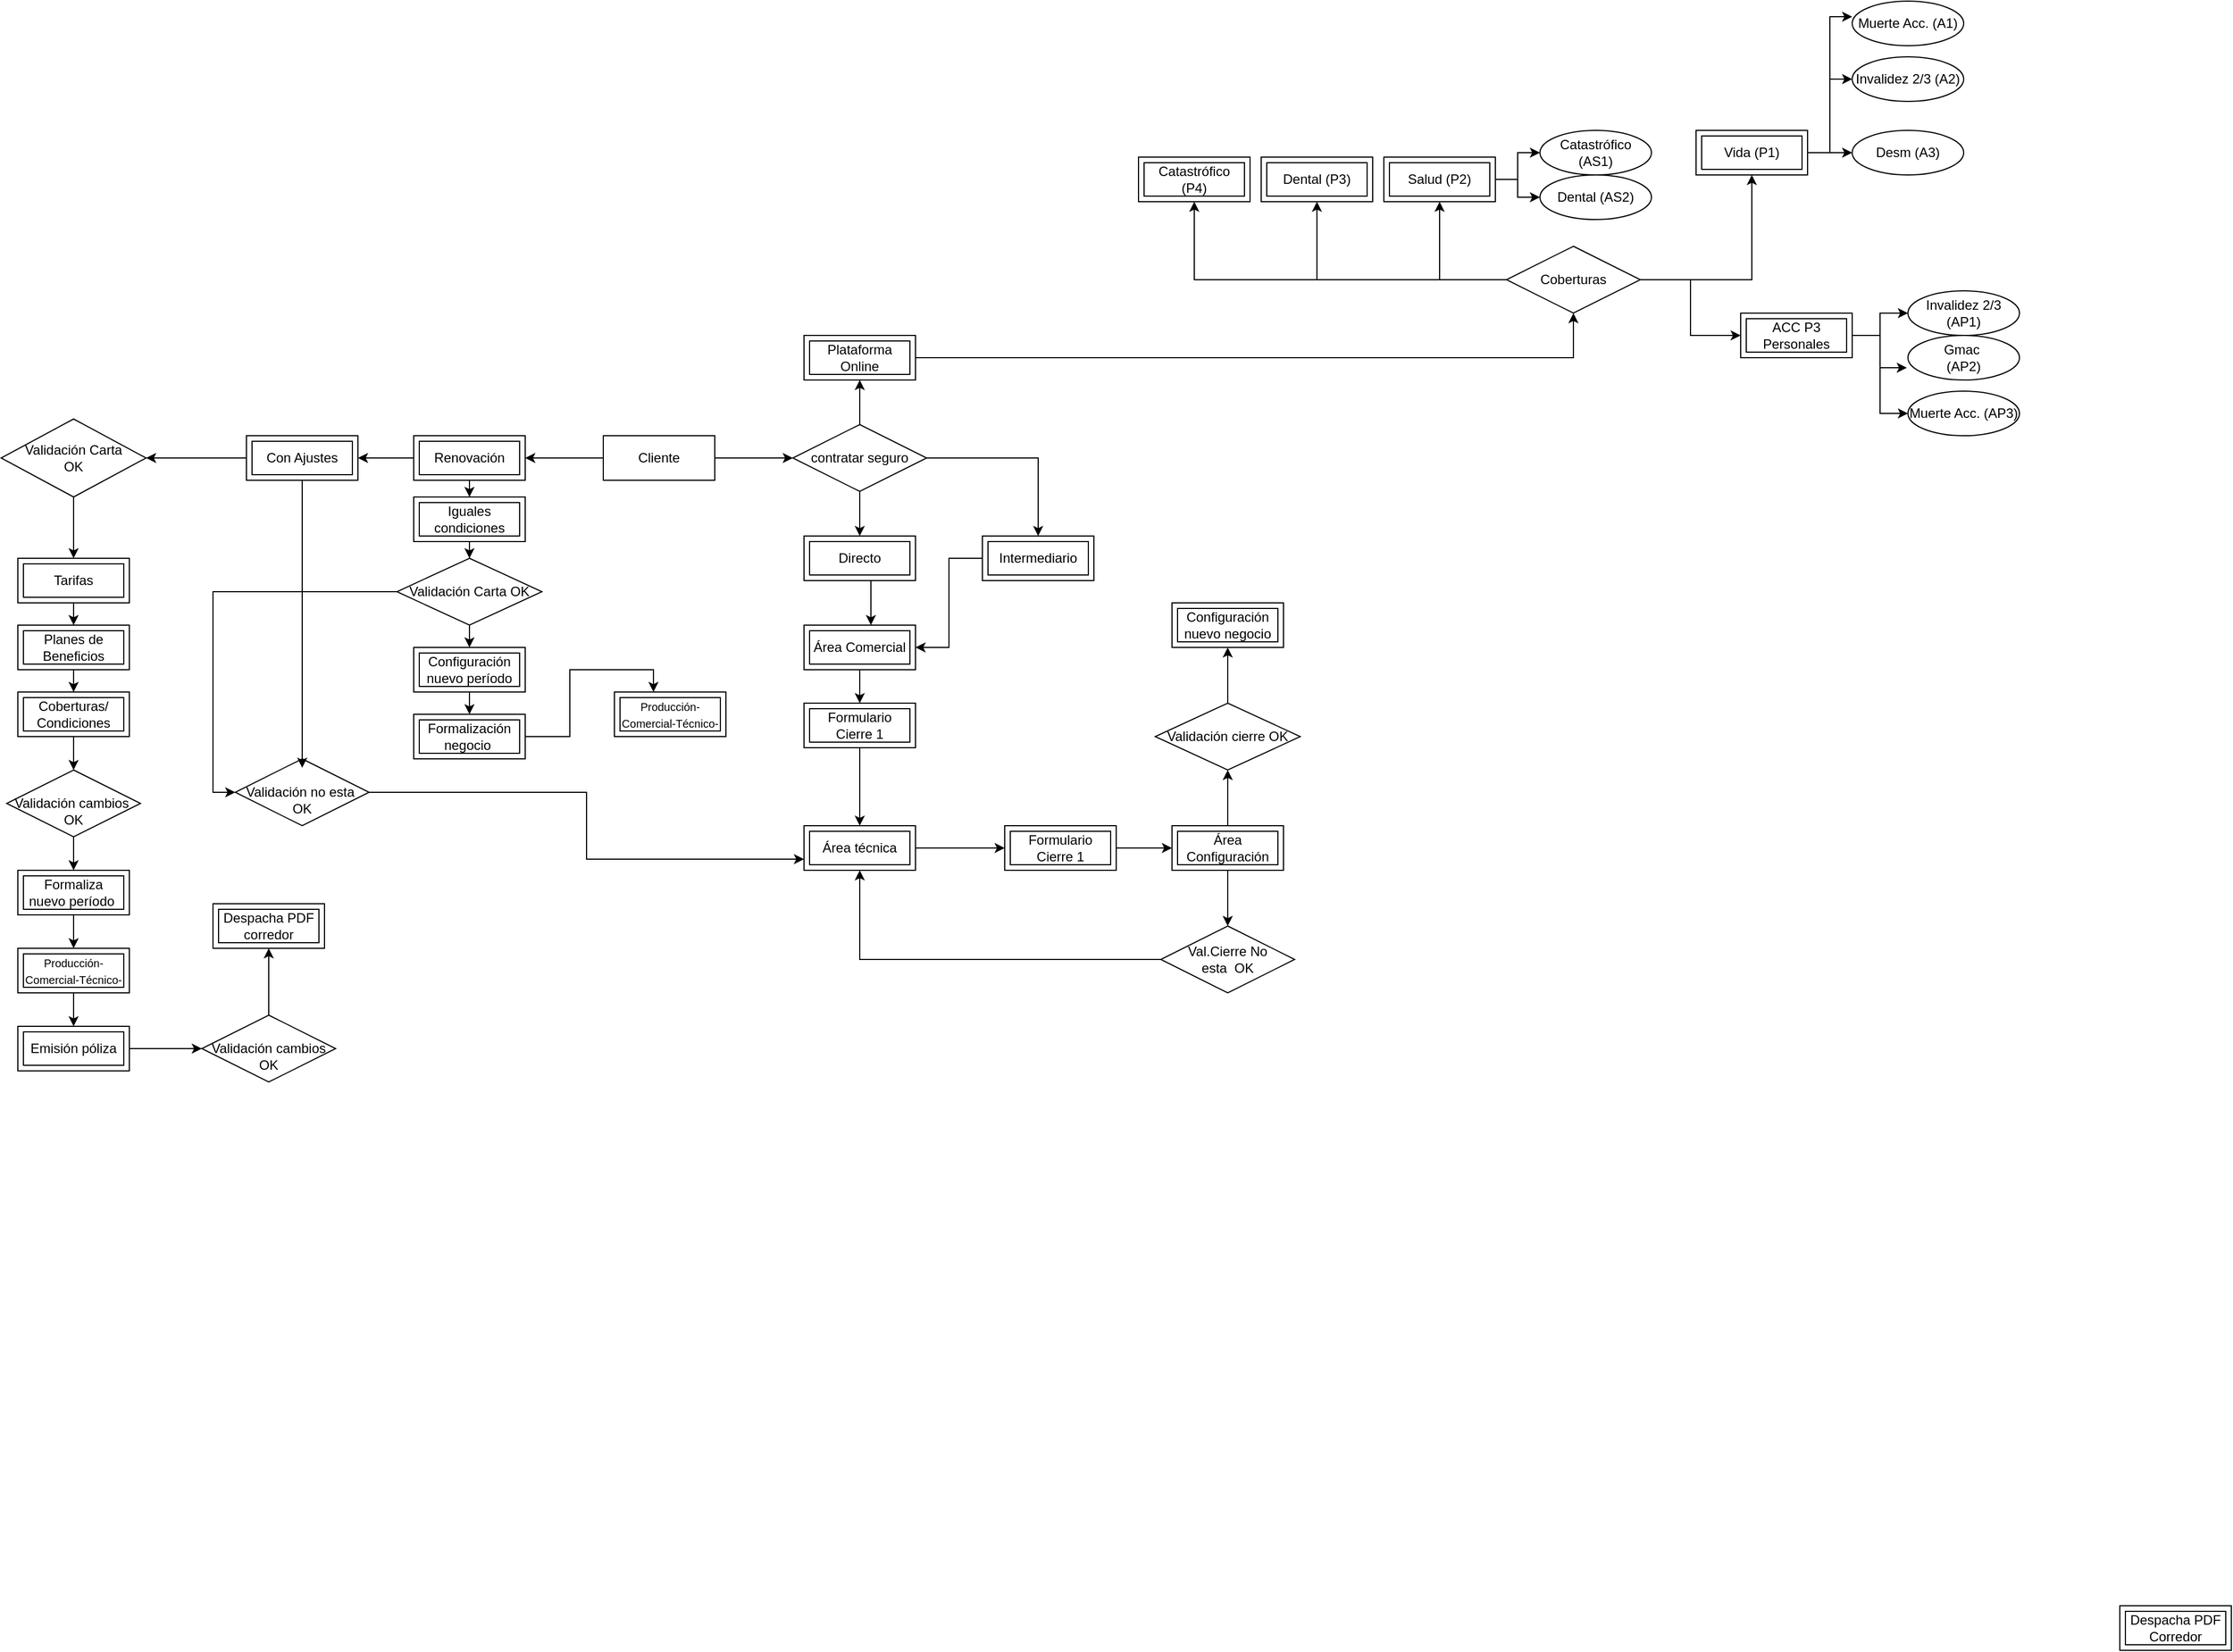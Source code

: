 <mxfile version="26.2.14">
  <diagram name="Página-1" id="cGtZ0ZqcJ2M5ogD-BFSz">
    <mxGraphModel dx="3398" dy="2115" grid="1" gridSize="10" guides="1" tooltips="1" connect="1" arrows="1" fold="1" page="1" pageScale="1" pageWidth="827" pageHeight="1169" math="0" shadow="0">
      <root>
        <mxCell id="0" />
        <mxCell id="1" parent="0" />
        <mxCell id="OujCXUVkTaEfRvT8h6zp-46" value="" style="edgeStyle=orthogonalEdgeStyle;rounded=0;orthogonalLoop=1;jettySize=auto;html=1;" edge="1" parent="1" source="OujCXUVkTaEfRvT8h6zp-2" target="OujCXUVkTaEfRvT8h6zp-42">
          <mxGeometry relative="1" as="geometry" />
        </mxCell>
        <mxCell id="OujCXUVkTaEfRvT8h6zp-120" value="" style="edgeStyle=orthogonalEdgeStyle;rounded=0;orthogonalLoop=1;jettySize=auto;html=1;" edge="1" parent="1" source="OujCXUVkTaEfRvT8h6zp-2" target="OujCXUVkTaEfRvT8h6zp-19">
          <mxGeometry relative="1" as="geometry" />
        </mxCell>
        <mxCell id="OujCXUVkTaEfRvT8h6zp-2" value="&lt;font style=&quot;vertical-align: inherit;&quot;&gt;&lt;font style=&quot;vertical-align: inherit;&quot;&gt;Cliente&lt;/font&gt;&lt;/font&gt;" style="whiteSpace=wrap;html=1;align=center;" vertex="1" parent="1">
          <mxGeometry x="-370" y="-370" width="100" height="40" as="geometry" />
        </mxCell>
        <mxCell id="OujCXUVkTaEfRvT8h6zp-4" value="&lt;font style=&quot;vertical-align: inherit;&quot;&gt;&lt;font style=&quot;vertical-align: inherit;&quot;&gt;Dental (P3)&lt;/font&gt;&lt;/font&gt;" style="shape=ext;margin=3;double=1;whiteSpace=wrap;html=1;align=center;" vertex="1" parent="1">
          <mxGeometry x="220" y="-620" width="100" height="40" as="geometry" />
        </mxCell>
        <mxCell id="OujCXUVkTaEfRvT8h6zp-5" value="Vida (P1)" style="shape=ext;margin=3;double=1;whiteSpace=wrap;html=1;align=center;" vertex="1" parent="1">
          <mxGeometry x="610" y="-644" width="100" height="40" as="geometry" />
        </mxCell>
        <mxCell id="OujCXUVkTaEfRvT8h6zp-6" value="Catastrófico (P4)" style="shape=ext;margin=3;double=1;whiteSpace=wrap;html=1;align=center;" vertex="1" parent="1">
          <mxGeometry x="110" y="-620" width="100" height="40" as="geometry" />
        </mxCell>
        <mxCell id="OujCXUVkTaEfRvT8h6zp-78" value="" style="edgeStyle=orthogonalEdgeStyle;rounded=0;orthogonalLoop=1;jettySize=auto;html=1;" edge="1" parent="1" source="OujCXUVkTaEfRvT8h6zp-7" target="OujCXUVkTaEfRvT8h6zp-67">
          <mxGeometry relative="1" as="geometry" />
        </mxCell>
        <mxCell id="OujCXUVkTaEfRvT8h6zp-79" style="edgeStyle=orthogonalEdgeStyle;rounded=0;orthogonalLoop=1;jettySize=auto;html=1;entryX=0;entryY=0.5;entryDx=0;entryDy=0;" edge="1" parent="1" source="OujCXUVkTaEfRvT8h6zp-7" target="OujCXUVkTaEfRvT8h6zp-68">
          <mxGeometry relative="1" as="geometry" />
        </mxCell>
        <mxCell id="OujCXUVkTaEfRvT8h6zp-7" value="&lt;font style=&quot;vertical-align: inherit;&quot;&gt;&lt;font style=&quot;vertical-align: inherit;&quot;&gt;Salud (P2)&lt;/font&gt;&lt;/font&gt;" style="shape=ext;margin=3;double=1;whiteSpace=wrap;html=1;align=center;" vertex="1" parent="1">
          <mxGeometry x="330" y="-620" width="100" height="40" as="geometry" />
        </mxCell>
        <mxCell id="OujCXUVkTaEfRvT8h6zp-107" style="edgeStyle=orthogonalEdgeStyle;rounded=0;orthogonalLoop=1;jettySize=auto;html=1;entryX=0;entryY=0.5;entryDx=0;entryDy=0;" edge="1" parent="1" source="OujCXUVkTaEfRvT8h6zp-12" target="OujCXUVkTaEfRvT8h6zp-66">
          <mxGeometry relative="1" as="geometry" />
        </mxCell>
        <mxCell id="OujCXUVkTaEfRvT8h6zp-108" style="edgeStyle=orthogonalEdgeStyle;rounded=0;orthogonalLoop=1;jettySize=auto;html=1;entryX=0;entryY=0.5;entryDx=0;entryDy=0;" edge="1" parent="1" source="OujCXUVkTaEfRvT8h6zp-12" target="OujCXUVkTaEfRvT8h6zp-64">
          <mxGeometry relative="1" as="geometry" />
        </mxCell>
        <mxCell id="OujCXUVkTaEfRvT8h6zp-12" value="ACC P3 Personales" style="shape=ext;margin=3;double=1;whiteSpace=wrap;html=1;align=center;" vertex="1" parent="1">
          <mxGeometry x="650" y="-480" width="100" height="40" as="geometry" />
        </mxCell>
        <mxCell id="OujCXUVkTaEfRvT8h6zp-121" value="" style="edgeStyle=orthogonalEdgeStyle;rounded=0;orthogonalLoop=1;jettySize=auto;html=1;" edge="1" parent="1" source="OujCXUVkTaEfRvT8h6zp-19" target="OujCXUVkTaEfRvT8h6zp-23">
          <mxGeometry relative="1" as="geometry" />
        </mxCell>
        <mxCell id="OujCXUVkTaEfRvT8h6zp-122" value="" style="edgeStyle=orthogonalEdgeStyle;rounded=0;orthogonalLoop=1;jettySize=auto;html=1;" edge="1" parent="1" source="OujCXUVkTaEfRvT8h6zp-19" target="OujCXUVkTaEfRvT8h6zp-24">
          <mxGeometry relative="1" as="geometry" />
        </mxCell>
        <mxCell id="OujCXUVkTaEfRvT8h6zp-19" value="Renovación" style="shape=ext;margin=3;double=1;whiteSpace=wrap;html=1;align=center;" vertex="1" parent="1">
          <mxGeometry x="-540" y="-370" width="100" height="40" as="geometry" />
        </mxCell>
        <mxCell id="OujCXUVkTaEfRvT8h6zp-125" value="" style="edgeStyle=orthogonalEdgeStyle;rounded=0;orthogonalLoop=1;jettySize=auto;html=1;" edge="1" parent="1" source="OujCXUVkTaEfRvT8h6zp-23" target="OujCXUVkTaEfRvT8h6zp-123">
          <mxGeometry relative="1" as="geometry" />
        </mxCell>
        <mxCell id="OujCXUVkTaEfRvT8h6zp-23" value="Iguales condiciones" style="shape=ext;margin=3;double=1;whiteSpace=wrap;html=1;align=center;" vertex="1" parent="1">
          <mxGeometry x="-540" y="-315" width="100" height="40" as="geometry" />
        </mxCell>
        <mxCell id="OujCXUVkTaEfRvT8h6zp-128" value="" style="edgeStyle=orthogonalEdgeStyle;rounded=0;orthogonalLoop=1;jettySize=auto;html=1;" edge="1" parent="1" source="OujCXUVkTaEfRvT8h6zp-24" target="OujCXUVkTaEfRvT8h6zp-124">
          <mxGeometry relative="1" as="geometry" />
        </mxCell>
        <mxCell id="OujCXUVkTaEfRvT8h6zp-24" value="Con Ajustes" style="shape=ext;margin=3;double=1;whiteSpace=wrap;html=1;align=center;" vertex="1" parent="1">
          <mxGeometry x="-690" y="-370" width="100" height="40" as="geometry" />
        </mxCell>
        <mxCell id="OujCXUVkTaEfRvT8h6zp-160" value="" style="edgeStyle=orthogonalEdgeStyle;rounded=0;orthogonalLoop=1;jettySize=auto;html=1;" edge="1" parent="1" source="OujCXUVkTaEfRvT8h6zp-25" target="OujCXUVkTaEfRvT8h6zp-154">
          <mxGeometry relative="1" as="geometry" />
        </mxCell>
        <mxCell id="OujCXUVkTaEfRvT8h6zp-25" value="Coberturas/&lt;div&gt;Condiciones&lt;/div&gt;" style="shape=ext;margin=3;double=1;whiteSpace=wrap;html=1;align=center;" vertex="1" parent="1">
          <mxGeometry x="-895" y="-140" width="100" height="40" as="geometry" />
        </mxCell>
        <mxCell id="OujCXUVkTaEfRvT8h6zp-132" value="" style="edgeStyle=orthogonalEdgeStyle;rounded=0;orthogonalLoop=1;jettySize=auto;html=1;" edge="1" parent="1" source="OujCXUVkTaEfRvT8h6zp-26" target="OujCXUVkTaEfRvT8h6zp-25">
          <mxGeometry relative="1" as="geometry" />
        </mxCell>
        <mxCell id="OujCXUVkTaEfRvT8h6zp-26" value="Planes de Beneficios" style="shape=ext;margin=3;double=1;whiteSpace=wrap;html=1;align=center;" vertex="1" parent="1">
          <mxGeometry x="-895" y="-200" width="100" height="40" as="geometry" />
        </mxCell>
        <mxCell id="OujCXUVkTaEfRvT8h6zp-130" value="" style="edgeStyle=orthogonalEdgeStyle;rounded=0;orthogonalLoop=1;jettySize=auto;html=1;" edge="1" parent="1" source="OujCXUVkTaEfRvT8h6zp-27" target="OujCXUVkTaEfRvT8h6zp-26">
          <mxGeometry relative="1" as="geometry" />
        </mxCell>
        <mxCell id="OujCXUVkTaEfRvT8h6zp-27" value="Tarifas" style="shape=ext;margin=3;double=1;whiteSpace=wrap;html=1;align=center;" vertex="1" parent="1">
          <mxGeometry x="-895" y="-260" width="100" height="40" as="geometry" />
        </mxCell>
        <mxCell id="OujCXUVkTaEfRvT8h6zp-158" value="" style="edgeStyle=orthogonalEdgeStyle;rounded=0;orthogonalLoop=1;jettySize=auto;html=1;" edge="1" parent="1" source="OujCXUVkTaEfRvT8h6zp-28" target="OujCXUVkTaEfRvT8h6zp-157">
          <mxGeometry relative="1" as="geometry" />
        </mxCell>
        <mxCell id="OujCXUVkTaEfRvT8h6zp-28" value="Formaliza nuevo período&amp;nbsp;" style="shape=ext;margin=3;double=1;whiteSpace=wrap;html=1;align=center;" vertex="1" parent="1">
          <mxGeometry x="-895" y="20" width="100" height="40" as="geometry" />
        </mxCell>
        <mxCell id="OujCXUVkTaEfRvT8h6zp-162" value="" style="edgeStyle=orthogonalEdgeStyle;rounded=0;orthogonalLoop=1;jettySize=auto;html=1;" edge="1" parent="1" source="OujCXUVkTaEfRvT8h6zp-30" target="OujCXUVkTaEfRvT8h6zp-34">
          <mxGeometry relative="1" as="geometry" />
        </mxCell>
        <mxCell id="OujCXUVkTaEfRvT8h6zp-30" value="Emisión póliza" style="shape=ext;margin=3;double=1;whiteSpace=wrap;html=1;align=center;" vertex="1" parent="1">
          <mxGeometry x="-895" y="160" width="100" height="40" as="geometry" />
        </mxCell>
        <mxCell id="OujCXUVkTaEfRvT8h6zp-32" value="Despacha PDF Corredor" style="shape=ext;margin=3;double=1;whiteSpace=wrap;html=1;align=center;" vertex="1" parent="1">
          <mxGeometry x="990" y="680" width="100" height="40" as="geometry" />
        </mxCell>
        <mxCell id="OujCXUVkTaEfRvT8h6zp-81" value="" style="edgeStyle=orthogonalEdgeStyle;rounded=0;orthogonalLoop=1;jettySize=auto;html=1;" edge="1" parent="1" source="OujCXUVkTaEfRvT8h6zp-33" target="OujCXUVkTaEfRvT8h6zp-60">
          <mxGeometry relative="1" as="geometry" />
        </mxCell>
        <mxCell id="OujCXUVkTaEfRvT8h6zp-33" value="Formulario Cierre 1" style="shape=ext;margin=3;double=1;whiteSpace=wrap;html=1;align=center;" vertex="1" parent="1">
          <mxGeometry x="-10" y="-20" width="100" height="40" as="geometry" />
        </mxCell>
        <mxCell id="OujCXUVkTaEfRvT8h6zp-163" value="" style="edgeStyle=orthogonalEdgeStyle;rounded=0;orthogonalLoop=1;jettySize=auto;html=1;" edge="1" parent="1" source="OujCXUVkTaEfRvT8h6zp-34" target="OujCXUVkTaEfRvT8h6zp-41">
          <mxGeometry relative="1" as="geometry" />
        </mxCell>
        <mxCell id="OujCXUVkTaEfRvT8h6zp-34" value="&lt;div&gt;&lt;br&gt;&lt;/div&gt;Validación cambios&lt;div&gt;OK&lt;/div&gt;" style="shape=rhombus;perimeter=rhombusPerimeter;whiteSpace=wrap;html=1;align=center;" vertex="1" parent="1">
          <mxGeometry x="-730" y="150" width="120" height="60" as="geometry" />
        </mxCell>
        <mxCell id="OujCXUVkTaEfRvT8h6zp-57" value="" style="edgeStyle=orthogonalEdgeStyle;rounded=0;orthogonalLoop=1;jettySize=auto;html=1;" edge="1" parent="1" source="OujCXUVkTaEfRvT8h6zp-37" target="OujCXUVkTaEfRvT8h6zp-44">
          <mxGeometry relative="1" as="geometry" />
        </mxCell>
        <mxCell id="OujCXUVkTaEfRvT8h6zp-37" value="Área Comercial" style="shape=ext;margin=3;double=1;whiteSpace=wrap;html=1;align=center;" vertex="1" parent="1">
          <mxGeometry x="-190" y="-200" width="100" height="40" as="geometry" />
        </mxCell>
        <mxCell id="OujCXUVkTaEfRvT8h6zp-59" value="" style="edgeStyle=orthogonalEdgeStyle;rounded=0;orthogonalLoop=1;jettySize=auto;html=1;" edge="1" parent="1" source="OujCXUVkTaEfRvT8h6zp-38" target="OujCXUVkTaEfRvT8h6zp-33">
          <mxGeometry relative="1" as="geometry" />
        </mxCell>
        <mxCell id="OujCXUVkTaEfRvT8h6zp-38" value="Área técnica" style="shape=ext;margin=3;double=1;whiteSpace=wrap;html=1;align=center;" vertex="1" parent="1">
          <mxGeometry x="-190" y="-20" width="100" height="40" as="geometry" />
        </mxCell>
        <mxCell id="OujCXUVkTaEfRvT8h6zp-54" value="" style="edgeStyle=orthogonalEdgeStyle;rounded=0;orthogonalLoop=1;jettySize=auto;html=1;" edge="1" parent="1" source="OujCXUVkTaEfRvT8h6zp-39" target="OujCXUVkTaEfRvT8h6zp-37">
          <mxGeometry relative="1" as="geometry">
            <Array as="points">
              <mxPoint x="-130" y="-230" />
              <mxPoint x="-130" y="-230" />
            </Array>
          </mxGeometry>
        </mxCell>
        <mxCell id="OujCXUVkTaEfRvT8h6zp-39" value="Directo" style="shape=ext;margin=3;double=1;whiteSpace=wrap;html=1;align=center;" vertex="1" parent="1">
          <mxGeometry x="-190" y="-280" width="100" height="40" as="geometry" />
        </mxCell>
        <mxCell id="OujCXUVkTaEfRvT8h6zp-56" style="edgeStyle=orthogonalEdgeStyle;rounded=0;orthogonalLoop=1;jettySize=auto;html=1;entryX=1;entryY=0.5;entryDx=0;entryDy=0;" edge="1" parent="1" source="OujCXUVkTaEfRvT8h6zp-40" target="OujCXUVkTaEfRvT8h6zp-37">
          <mxGeometry relative="1" as="geometry" />
        </mxCell>
        <mxCell id="OujCXUVkTaEfRvT8h6zp-40" value="Intermediario" style="shape=ext;margin=3;double=1;whiteSpace=wrap;html=1;align=center;" vertex="1" parent="1">
          <mxGeometry x="-30" y="-280" width="100" height="40" as="geometry" />
        </mxCell>
        <mxCell id="OujCXUVkTaEfRvT8h6zp-41" value="Despacha PDF corredor" style="shape=ext;margin=3;double=1;whiteSpace=wrap;html=1;align=center;" vertex="1" parent="1">
          <mxGeometry x="-720" y="50" width="100" height="40" as="geometry" />
        </mxCell>
        <mxCell id="OujCXUVkTaEfRvT8h6zp-47" value="" style="edgeStyle=orthogonalEdgeStyle;rounded=0;orthogonalLoop=1;jettySize=auto;html=1;" edge="1" parent="1" source="OujCXUVkTaEfRvT8h6zp-42" target="OujCXUVkTaEfRvT8h6zp-39">
          <mxGeometry relative="1" as="geometry" />
        </mxCell>
        <mxCell id="OujCXUVkTaEfRvT8h6zp-50" value="" style="edgeStyle=orthogonalEdgeStyle;rounded=0;orthogonalLoop=1;jettySize=auto;html=1;" edge="1" parent="1" source="OujCXUVkTaEfRvT8h6zp-42" target="OujCXUVkTaEfRvT8h6zp-40">
          <mxGeometry relative="1" as="geometry" />
        </mxCell>
        <mxCell id="OujCXUVkTaEfRvT8h6zp-42" value="contratar seguro" style="shape=rhombus;perimeter=rhombusPerimeter;whiteSpace=wrap;html=1;align=center;" vertex="1" parent="1">
          <mxGeometry x="-200" y="-380" width="120" height="60" as="geometry" />
        </mxCell>
        <mxCell id="OujCXUVkTaEfRvT8h6zp-58" value="" style="edgeStyle=orthogonalEdgeStyle;rounded=0;orthogonalLoop=1;jettySize=auto;html=1;" edge="1" parent="1" source="OujCXUVkTaEfRvT8h6zp-44" target="OujCXUVkTaEfRvT8h6zp-38">
          <mxGeometry relative="1" as="geometry" />
        </mxCell>
        <mxCell id="OujCXUVkTaEfRvT8h6zp-44" value="Formulario Cierre 1" style="shape=ext;margin=3;double=1;whiteSpace=wrap;html=1;align=center;" vertex="1" parent="1">
          <mxGeometry x="-190" y="-130" width="100" height="40" as="geometry" />
        </mxCell>
        <mxCell id="OujCXUVkTaEfRvT8h6zp-117" value="" style="edgeStyle=orthogonalEdgeStyle;rounded=0;orthogonalLoop=1;jettySize=auto;html=1;" edge="1" parent="1" source="OujCXUVkTaEfRvT8h6zp-60" target="OujCXUVkTaEfRvT8h6zp-116">
          <mxGeometry relative="1" as="geometry" />
        </mxCell>
        <mxCell id="OujCXUVkTaEfRvT8h6zp-119" value="" style="edgeStyle=orthogonalEdgeStyle;rounded=0;orthogonalLoop=1;jettySize=auto;html=1;" edge="1" parent="1" source="OujCXUVkTaEfRvT8h6zp-60" target="OujCXUVkTaEfRvT8h6zp-61">
          <mxGeometry relative="1" as="geometry" />
        </mxCell>
        <mxCell id="OujCXUVkTaEfRvT8h6zp-60" value="Área Configuración" style="shape=ext;margin=3;double=1;whiteSpace=wrap;html=1;align=center;" vertex="1" parent="1">
          <mxGeometry x="140" y="-20" width="100" height="40" as="geometry" />
        </mxCell>
        <mxCell id="OujCXUVkTaEfRvT8h6zp-114" value="" style="edgeStyle=orthogonalEdgeStyle;rounded=0;orthogonalLoop=1;jettySize=auto;html=1;" edge="1" parent="1" source="OujCXUVkTaEfRvT8h6zp-61" target="OujCXUVkTaEfRvT8h6zp-82">
          <mxGeometry relative="1" as="geometry" />
        </mxCell>
        <mxCell id="OujCXUVkTaEfRvT8h6zp-61" value="Validación cierre OK" style="shape=rhombus;perimeter=rhombusPerimeter;whiteSpace=wrap;html=1;align=center;" vertex="1" parent="1">
          <mxGeometry x="125" y="-130" width="130" height="60" as="geometry" />
        </mxCell>
        <mxCell id="OujCXUVkTaEfRvT8h6zp-63" value="Muerte Acc. (A1)" style="ellipse;whiteSpace=wrap;html=1;align=center;" vertex="1" parent="1">
          <mxGeometry x="750" y="-760" width="100" height="40" as="geometry" />
        </mxCell>
        <mxCell id="OujCXUVkTaEfRvT8h6zp-64" value="Muerte Acc. (AP3)" style="ellipse;whiteSpace=wrap;html=1;align=center;" vertex="1" parent="1">
          <mxGeometry x="800" y="-410" width="100" height="40" as="geometry" />
        </mxCell>
        <mxCell id="OujCXUVkTaEfRvT8h6zp-66" value="Invalidez 2/3 (AP1)" style="ellipse;whiteSpace=wrap;html=1;align=center;" vertex="1" parent="1">
          <mxGeometry x="800" y="-500" width="100" height="40" as="geometry" />
        </mxCell>
        <mxCell id="OujCXUVkTaEfRvT8h6zp-67" value="Dental (AS2)" style="ellipse;whiteSpace=wrap;html=1;align=center;" vertex="1" parent="1">
          <mxGeometry x="470" y="-604" width="100" height="40" as="geometry" />
        </mxCell>
        <mxCell id="OujCXUVkTaEfRvT8h6zp-68" value="Catastrófico (AS1)" style="ellipse;whiteSpace=wrap;html=1;align=center;" vertex="1" parent="1">
          <mxGeometry x="470" y="-644" width="100" height="40" as="geometry" />
        </mxCell>
        <mxCell id="OujCXUVkTaEfRvT8h6zp-71" value="Gmac&amp;nbsp;&lt;div&gt;(AP2)&lt;/div&gt;" style="ellipse;whiteSpace=wrap;html=1;align=center;" vertex="1" parent="1">
          <mxGeometry x="800" y="-460" width="100" height="40" as="geometry" />
        </mxCell>
        <mxCell id="OujCXUVkTaEfRvT8h6zp-72" style="edgeStyle=orthogonalEdgeStyle;rounded=0;orthogonalLoop=1;jettySize=auto;html=1;exitX=0.5;exitY=1;exitDx=0;exitDy=0;" edge="1" parent="1" source="OujCXUVkTaEfRvT8h6zp-64" target="OujCXUVkTaEfRvT8h6zp-64">
          <mxGeometry relative="1" as="geometry" />
        </mxCell>
        <mxCell id="OujCXUVkTaEfRvT8h6zp-76" style="edgeStyle=orthogonalEdgeStyle;rounded=0;orthogonalLoop=1;jettySize=auto;html=1;entryX=0;entryY=0.35;entryDx=0;entryDy=0;entryPerimeter=0;" edge="1" parent="1" source="OujCXUVkTaEfRvT8h6zp-5" target="OujCXUVkTaEfRvT8h6zp-63">
          <mxGeometry relative="1" as="geometry" />
        </mxCell>
        <mxCell id="OujCXUVkTaEfRvT8h6zp-82" value="Configuración nuevo negocio" style="shape=ext;margin=3;double=1;whiteSpace=wrap;html=1;align=center;" vertex="1" parent="1">
          <mxGeometry x="140" y="-220" width="100" height="40" as="geometry" />
        </mxCell>
        <mxCell id="OujCXUVkTaEfRvT8h6zp-88" value="" style="edgeStyle=orthogonalEdgeStyle;rounded=0;orthogonalLoop=1;jettySize=auto;html=1;" edge="1" parent="1" source="OujCXUVkTaEfRvT8h6zp-84" target="OujCXUVkTaEfRvT8h6zp-5">
          <mxGeometry relative="1" as="geometry" />
        </mxCell>
        <mxCell id="OujCXUVkTaEfRvT8h6zp-98" style="edgeStyle=orthogonalEdgeStyle;rounded=0;orthogonalLoop=1;jettySize=auto;html=1;entryX=0.5;entryY=1;entryDx=0;entryDy=0;" edge="1" parent="1" source="OujCXUVkTaEfRvT8h6zp-84" target="OujCXUVkTaEfRvT8h6zp-7">
          <mxGeometry relative="1" as="geometry" />
        </mxCell>
        <mxCell id="OujCXUVkTaEfRvT8h6zp-99" style="edgeStyle=orthogonalEdgeStyle;rounded=0;orthogonalLoop=1;jettySize=auto;html=1;entryX=0.5;entryY=1;entryDx=0;entryDy=0;" edge="1" parent="1" source="OujCXUVkTaEfRvT8h6zp-84" target="OujCXUVkTaEfRvT8h6zp-4">
          <mxGeometry relative="1" as="geometry" />
        </mxCell>
        <mxCell id="OujCXUVkTaEfRvT8h6zp-100" style="edgeStyle=orthogonalEdgeStyle;rounded=0;orthogonalLoop=1;jettySize=auto;html=1;entryX=0.5;entryY=1;entryDx=0;entryDy=0;" edge="1" parent="1" source="OujCXUVkTaEfRvT8h6zp-84" target="OujCXUVkTaEfRvT8h6zp-6">
          <mxGeometry relative="1" as="geometry" />
        </mxCell>
        <mxCell id="OujCXUVkTaEfRvT8h6zp-113" style="edgeStyle=orthogonalEdgeStyle;rounded=0;orthogonalLoop=1;jettySize=auto;html=1;entryX=0;entryY=0.5;entryDx=0;entryDy=0;" edge="1" parent="1" source="OujCXUVkTaEfRvT8h6zp-84" target="OujCXUVkTaEfRvT8h6zp-12">
          <mxGeometry relative="1" as="geometry" />
        </mxCell>
        <mxCell id="OujCXUVkTaEfRvT8h6zp-84" value="Coberturas" style="shape=rhombus;perimeter=rhombusPerimeter;whiteSpace=wrap;html=1;align=center;" vertex="1" parent="1">
          <mxGeometry x="440" y="-540" width="120" height="60" as="geometry" />
        </mxCell>
        <mxCell id="OujCXUVkTaEfRvT8h6zp-111" style="edgeStyle=orthogonalEdgeStyle;rounded=0;orthogonalLoop=1;jettySize=auto;html=1;entryX=-0.01;entryY=0.725;entryDx=0;entryDy=0;entryPerimeter=0;" edge="1" parent="1" source="OujCXUVkTaEfRvT8h6zp-12" target="OujCXUVkTaEfRvT8h6zp-71">
          <mxGeometry relative="1" as="geometry" />
        </mxCell>
        <mxCell id="OujCXUVkTaEfRvT8h6zp-115" value="Configuración nuevo período" style="shape=ext;margin=3;double=1;whiteSpace=wrap;html=1;align=center;" vertex="1" parent="1">
          <mxGeometry x="-540" y="-180" width="100" height="40" as="geometry" />
        </mxCell>
        <mxCell id="OujCXUVkTaEfRvT8h6zp-118" style="edgeStyle=orthogonalEdgeStyle;rounded=0;orthogonalLoop=1;jettySize=auto;html=1;entryX=0.5;entryY=1;entryDx=0;entryDy=0;" edge="1" parent="1" source="OujCXUVkTaEfRvT8h6zp-116" target="OujCXUVkTaEfRvT8h6zp-38">
          <mxGeometry relative="1" as="geometry" />
        </mxCell>
        <mxCell id="OujCXUVkTaEfRvT8h6zp-116" value="&amp;nbsp; &amp;nbsp; &amp;nbsp; &amp;nbsp;Val.Cierre No&amp;nbsp; &amp;nbsp; &amp;nbsp; &amp;nbsp; esta&amp;nbsp; OK" style="shape=rhombus;perimeter=rhombusPerimeter;whiteSpace=wrap;html=1;align=center;" vertex="1" parent="1">
          <mxGeometry x="130" y="70" width="120" height="60" as="geometry" />
        </mxCell>
        <mxCell id="OujCXUVkTaEfRvT8h6zp-126" value="" style="edgeStyle=orthogonalEdgeStyle;rounded=0;orthogonalLoop=1;jettySize=auto;html=1;" edge="1" parent="1" source="OujCXUVkTaEfRvT8h6zp-123" target="OujCXUVkTaEfRvT8h6zp-115">
          <mxGeometry relative="1" as="geometry" />
        </mxCell>
        <mxCell id="OujCXUVkTaEfRvT8h6zp-153" style="edgeStyle=orthogonalEdgeStyle;rounded=0;orthogonalLoop=1;jettySize=auto;html=1;entryX=0;entryY=0.5;entryDx=0;entryDy=0;" edge="1" parent="1" source="OujCXUVkTaEfRvT8h6zp-123" target="OujCXUVkTaEfRvT8h6zp-143">
          <mxGeometry relative="1" as="geometry" />
        </mxCell>
        <mxCell id="OujCXUVkTaEfRvT8h6zp-123" value="Validación Carta OK" style="shape=rhombus;perimeter=rhombusPerimeter;whiteSpace=wrap;html=1;align=center;" vertex="1" parent="1">
          <mxGeometry x="-555" y="-260" width="130" height="60" as="geometry" />
        </mxCell>
        <mxCell id="OujCXUVkTaEfRvT8h6zp-129" value="" style="edgeStyle=orthogonalEdgeStyle;rounded=0;orthogonalLoop=1;jettySize=auto;html=1;" edge="1" parent="1" source="OujCXUVkTaEfRvT8h6zp-124" target="OujCXUVkTaEfRvT8h6zp-27">
          <mxGeometry relative="1" as="geometry" />
        </mxCell>
        <mxCell id="OujCXUVkTaEfRvT8h6zp-124" value="&amp;nbsp; &amp;nbsp; &amp;nbsp;Validación Carta&amp;nbsp; &amp;nbsp; &amp;nbsp; OK" style="shape=rhombus;perimeter=rhombusPerimeter;whiteSpace=wrap;html=1;align=center;" vertex="1" parent="1">
          <mxGeometry x="-910" y="-385" width="130" height="70" as="geometry" />
        </mxCell>
        <mxCell id="OujCXUVkTaEfRvT8h6zp-135" value="&lt;font style=&quot;font-size: 10px;&quot;&gt;Producción-Comercial-Técnico-&lt;/font&gt;" style="shape=ext;margin=3;double=1;whiteSpace=wrap;html=1;align=center;" vertex="1" parent="1">
          <mxGeometry x="-360" y="-140" width="100" height="40" as="geometry" />
        </mxCell>
        <mxCell id="OujCXUVkTaEfRvT8h6zp-137" style="edgeStyle=orthogonalEdgeStyle;rounded=0;orthogonalLoop=1;jettySize=auto;html=1;entryX=0.35;entryY=0;entryDx=0;entryDy=0;entryPerimeter=0;" edge="1" parent="1" source="OujCXUVkTaEfRvT8h6zp-127" target="OujCXUVkTaEfRvT8h6zp-135">
          <mxGeometry relative="1" as="geometry" />
        </mxCell>
        <mxCell id="OujCXUVkTaEfRvT8h6zp-141" value="" style="edgeStyle=orthogonalEdgeStyle;rounded=0;orthogonalLoop=1;jettySize=auto;html=1;" edge="1" parent="1" source="OujCXUVkTaEfRvT8h6zp-115" target="OujCXUVkTaEfRvT8h6zp-127">
          <mxGeometry relative="1" as="geometry">
            <mxPoint x="-490" y="-140" as="sourcePoint" />
            <mxPoint x="-470" y="70" as="targetPoint" />
          </mxGeometry>
        </mxCell>
        <mxCell id="OujCXUVkTaEfRvT8h6zp-127" value="Formalización negocio&amp;nbsp;" style="shape=ext;margin=3;double=1;whiteSpace=wrap;html=1;align=center;" vertex="1" parent="1">
          <mxGeometry x="-540" y="-120" width="100" height="40" as="geometry" />
        </mxCell>
        <mxCell id="OujCXUVkTaEfRvT8h6zp-148" style="edgeStyle=orthogonalEdgeStyle;rounded=0;orthogonalLoop=1;jettySize=auto;html=1;entryX=0;entryY=0.75;entryDx=0;entryDy=0;" edge="1" parent="1" source="OujCXUVkTaEfRvT8h6zp-143" target="OujCXUVkTaEfRvT8h6zp-38">
          <mxGeometry relative="1" as="geometry" />
        </mxCell>
        <mxCell id="OujCXUVkTaEfRvT8h6zp-143" value="&lt;div&gt;&lt;br&gt;&lt;/div&gt;Validación no esta&amp;nbsp; OK" style="shape=rhombus;perimeter=rhombusPerimeter;whiteSpace=wrap;html=1;align=center;" vertex="1" parent="1">
          <mxGeometry x="-700" y="-80" width="120" height="60" as="geometry" />
        </mxCell>
        <mxCell id="OujCXUVkTaEfRvT8h6zp-149" style="edgeStyle=orthogonalEdgeStyle;rounded=0;orthogonalLoop=1;jettySize=auto;html=1;entryX=0.5;entryY=0.133;entryDx=0;entryDy=0;entryPerimeter=0;" edge="1" parent="1" source="OujCXUVkTaEfRvT8h6zp-24" target="OujCXUVkTaEfRvT8h6zp-143">
          <mxGeometry relative="1" as="geometry" />
        </mxCell>
        <mxCell id="OujCXUVkTaEfRvT8h6zp-161" value="" style="edgeStyle=orthogonalEdgeStyle;rounded=0;orthogonalLoop=1;jettySize=auto;html=1;" edge="1" parent="1" source="OujCXUVkTaEfRvT8h6zp-154" target="OujCXUVkTaEfRvT8h6zp-28">
          <mxGeometry relative="1" as="geometry" />
        </mxCell>
        <mxCell id="OujCXUVkTaEfRvT8h6zp-154" value="&lt;div&gt;&lt;br&gt;&lt;/div&gt;Validación cambios&amp;nbsp; OK" style="shape=rhombus;perimeter=rhombusPerimeter;whiteSpace=wrap;html=1;align=center;" vertex="1" parent="1">
          <mxGeometry x="-905" y="-70" width="120" height="60" as="geometry" />
        </mxCell>
        <mxCell id="OujCXUVkTaEfRvT8h6zp-159" value="" style="edgeStyle=orthogonalEdgeStyle;rounded=0;orthogonalLoop=1;jettySize=auto;html=1;" edge="1" parent="1" source="OujCXUVkTaEfRvT8h6zp-157" target="OujCXUVkTaEfRvT8h6zp-30">
          <mxGeometry relative="1" as="geometry" />
        </mxCell>
        <mxCell id="OujCXUVkTaEfRvT8h6zp-157" value="&lt;font style=&quot;font-size: 10px;&quot;&gt;Producción-Comercial-Técnico-&lt;/font&gt;" style="shape=ext;margin=3;double=1;whiteSpace=wrap;html=1;align=center;" vertex="1" parent="1">
          <mxGeometry x="-895" y="90" width="100" height="40" as="geometry" />
        </mxCell>
        <mxCell id="OujCXUVkTaEfRvT8h6zp-174" value="" style="edgeStyle=orthogonalEdgeStyle;rounded=0;orthogonalLoop=1;jettySize=auto;html=1;" edge="1" parent="1" source="OujCXUVkTaEfRvT8h6zp-42" target="OujCXUVkTaEfRvT8h6zp-173">
          <mxGeometry relative="1" as="geometry">
            <mxPoint x="-140" y="-461" as="targetPoint" />
            <mxPoint x="-140" y="-380" as="sourcePoint" />
          </mxGeometry>
        </mxCell>
        <mxCell id="OujCXUVkTaEfRvT8h6zp-178" style="edgeStyle=orthogonalEdgeStyle;rounded=0;orthogonalLoop=1;jettySize=auto;html=1;entryX=0.5;entryY=1;entryDx=0;entryDy=0;" edge="1" parent="1" source="OujCXUVkTaEfRvT8h6zp-173" target="OujCXUVkTaEfRvT8h6zp-84">
          <mxGeometry relative="1" as="geometry" />
        </mxCell>
        <mxCell id="OujCXUVkTaEfRvT8h6zp-173" value="Plataforma Online" style="shape=ext;margin=3;double=1;whiteSpace=wrap;html=1;align=center;" vertex="1" parent="1">
          <mxGeometry x="-190" y="-460" width="100" height="40" as="geometry" />
        </mxCell>
        <mxCell id="OujCXUVkTaEfRvT8h6zp-175" value="" style="edgeStyle=orthogonalEdgeStyle;rounded=0;orthogonalLoop=1;jettySize=auto;html=1;entryX=0;entryY=0.5;entryDx=0;entryDy=0;" edge="1" parent="1" source="OujCXUVkTaEfRvT8h6zp-5" target="OujCXUVkTaEfRvT8h6zp-65">
          <mxGeometry relative="1" as="geometry">
            <mxPoint x="710" y="-624" as="sourcePoint" />
            <mxPoint x="980" y="-450" as="targetPoint" />
          </mxGeometry>
        </mxCell>
        <mxCell id="OujCXUVkTaEfRvT8h6zp-65" value="Invalidez 2/3 (A2)" style="ellipse;whiteSpace=wrap;html=1;align=center;" vertex="1" parent="1">
          <mxGeometry x="750" y="-710" width="100" height="40" as="geometry" />
        </mxCell>
        <mxCell id="OujCXUVkTaEfRvT8h6zp-176" value="" style="edgeStyle=orthogonalEdgeStyle;rounded=0;orthogonalLoop=1;jettySize=auto;html=1;" edge="1" parent="1" source="OujCXUVkTaEfRvT8h6zp-5" target="OujCXUVkTaEfRvT8h6zp-70">
          <mxGeometry relative="1" as="geometry">
            <mxPoint x="710" y="-624" as="sourcePoint" />
            <mxPoint x="800" y="-670" as="targetPoint" />
          </mxGeometry>
        </mxCell>
        <mxCell id="OujCXUVkTaEfRvT8h6zp-70" value="Desm (A3)" style="ellipse;whiteSpace=wrap;html=1;align=center;" vertex="1" parent="1">
          <mxGeometry x="750" y="-644" width="100" height="40" as="geometry" />
        </mxCell>
      </root>
    </mxGraphModel>
  </diagram>
</mxfile>
